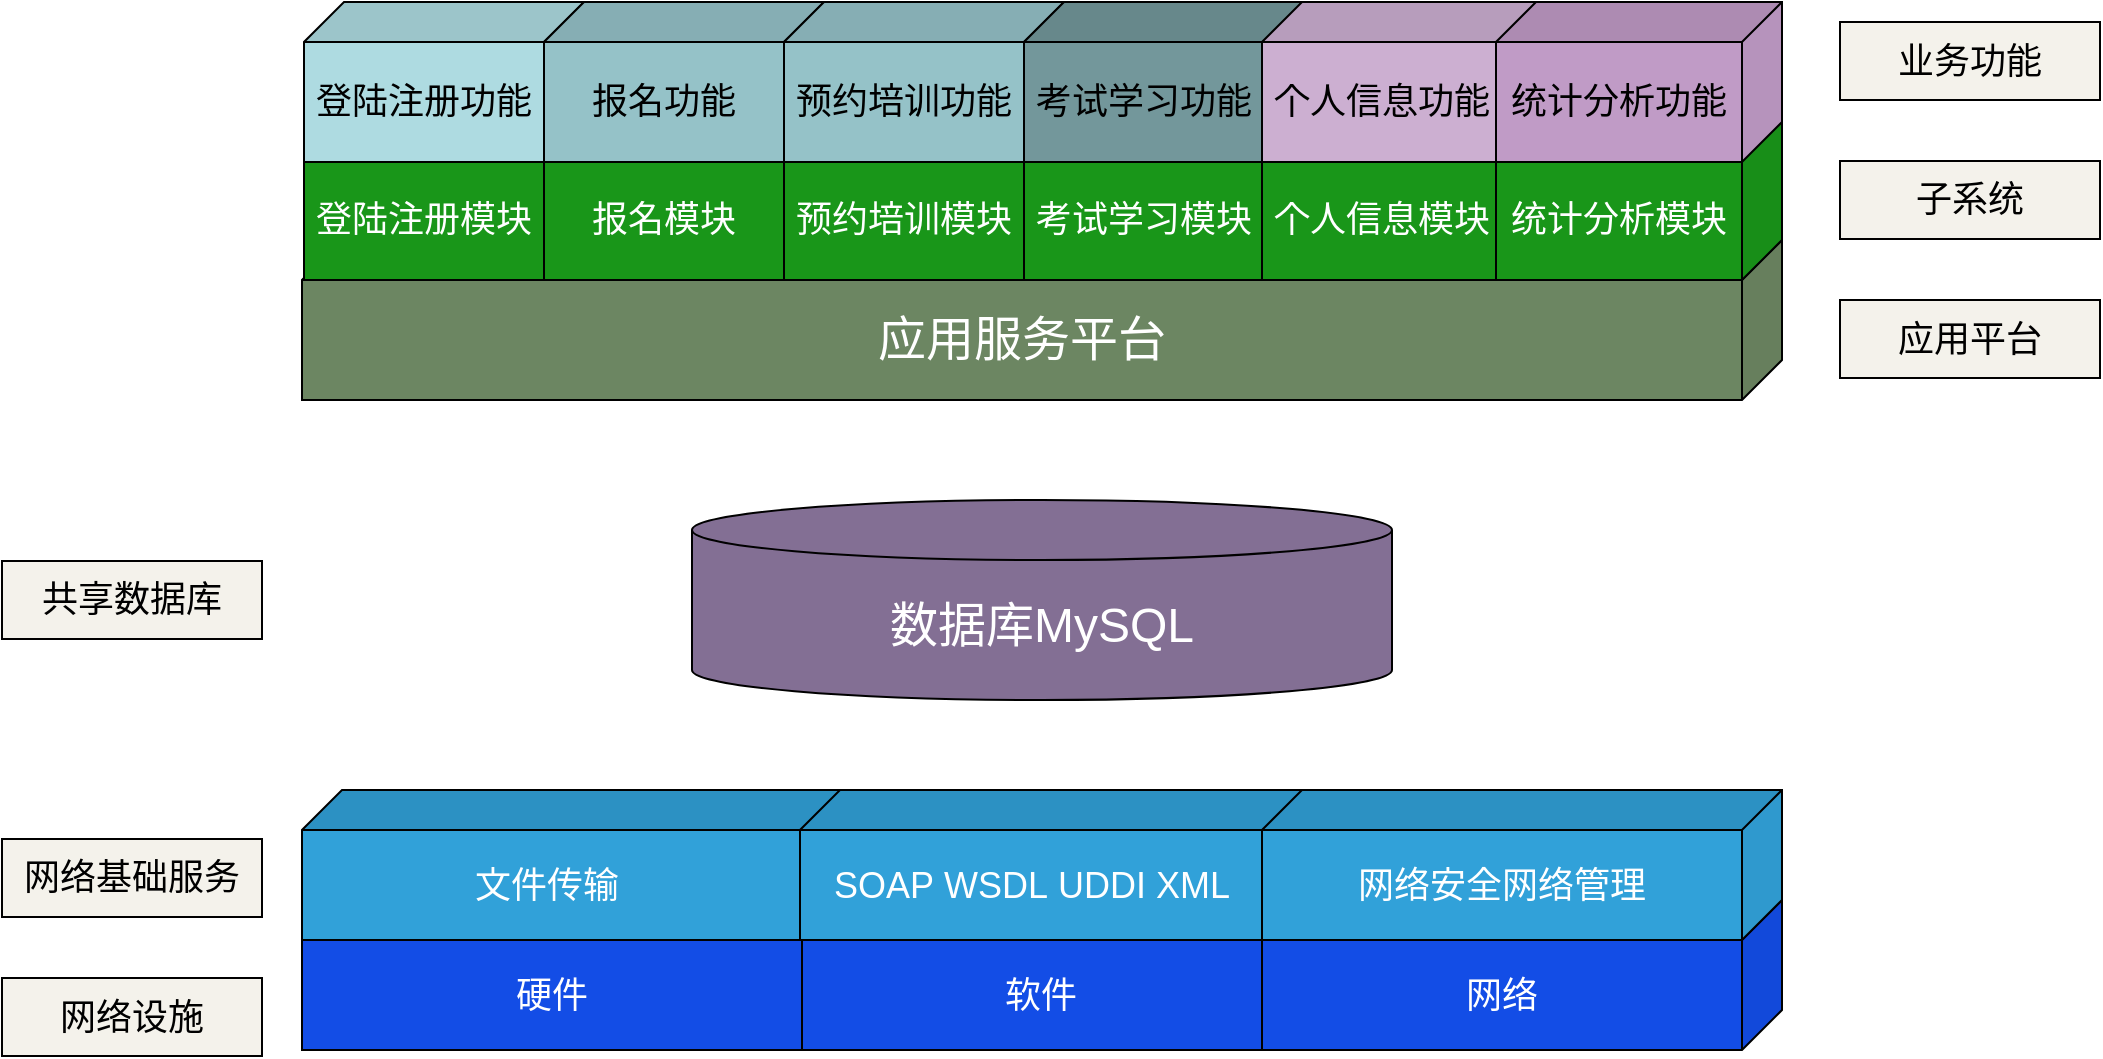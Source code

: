 <mxfile version="21.3.0" type="github">
  <diagram name="第 1 页" id="o90v1oV5kcfM9ihSEkNn">
    <mxGraphModel dx="1444" dy="805" grid="0" gridSize="10" guides="1" tooltips="1" connect="1" arrows="1" fold="1" page="1" pageScale="1" pageWidth="827" pageHeight="1169" math="0" shadow="0">
      <root>
        <mxCell id="0" />
        <mxCell id="1" parent="0" />
        <mxCell id="T8VvHmWyisNZIxb9v9QL-16" value="&lt;font color=&quot;#ffffff&quot; style=&quot;font-size: 18px;&quot;&gt;硬件&lt;/font&gt;" style="shape=cube;whiteSpace=wrap;html=1;boundedLbl=1;backgroundOutline=1;darkOpacity=0.05;darkOpacity2=0.1;direction=south;fillColor=#134de6;" vertex="1" parent="1">
          <mxGeometry x="230" y="600" width="270" height="75" as="geometry" />
        </mxCell>
        <mxCell id="T8VvHmWyisNZIxb9v9QL-17" value="&lt;font color=&quot;#ffffff&quot; style=&quot;font-size: 18px;&quot;&gt;软件&lt;/font&gt;" style="shape=cube;whiteSpace=wrap;html=1;boundedLbl=1;backgroundOutline=1;darkOpacity=0.05;darkOpacity2=0.1;direction=south;fillColor=#134de6;" vertex="1" parent="1">
          <mxGeometry x="480" y="600" width="259" height="75" as="geometry" />
        </mxCell>
        <mxCell id="T8VvHmWyisNZIxb9v9QL-18" value="&lt;font color=&quot;#ffffff&quot; style=&quot;font-size: 18px;&quot;&gt;网络&lt;/font&gt;" style="shape=cube;whiteSpace=wrap;html=1;boundedLbl=1;backgroundOutline=1;darkOpacity=0.05;darkOpacity2=0.1;direction=south;fillColor=#134de6;" vertex="1" parent="1">
          <mxGeometry x="710" y="600" width="260" height="75" as="geometry" />
        </mxCell>
        <mxCell id="T8VvHmWyisNZIxb9v9QL-1" value="&lt;font color=&quot;#ffffff&quot; style=&quot;font-size: 24px;&quot;&gt;应用服务平台&lt;/font&gt;" style="shape=cube;whiteSpace=wrap;html=1;boundedLbl=1;backgroundOutline=1;darkOpacity=0.05;darkOpacity2=0.1;direction=south;fillColor=#6c8662;" vertex="1" parent="1">
          <mxGeometry x="230" y="270" width="740" height="80" as="geometry" />
        </mxCell>
        <mxCell id="T8VvHmWyisNZIxb9v9QL-3" value="&lt;font style=&quot;font-size: 18px;&quot;&gt;登陆注册模块&lt;/font&gt;" style="shape=cube;whiteSpace=wrap;html=1;boundedLbl=1;backgroundOutline=1;darkOpacity=0.05;darkOpacity2=0.1;direction=south;fillColor=#199619;fontColor=#FFFFFF;" vertex="1" parent="1">
          <mxGeometry x="231" y="210" width="140" height="80" as="geometry" />
        </mxCell>
        <mxCell id="T8VvHmWyisNZIxb9v9QL-4" value="&lt;font style=&quot;font-size: 18px;&quot;&gt;报名模块&lt;/font&gt;" style="shape=cube;whiteSpace=wrap;html=1;boundedLbl=1;backgroundOutline=1;darkOpacity=0.05;darkOpacity2=0.1;direction=south;fillColor=#199619;fontColor=#FFFFFF;" vertex="1" parent="1">
          <mxGeometry x="351" y="210" width="140" height="80" as="geometry" />
        </mxCell>
        <mxCell id="T8VvHmWyisNZIxb9v9QL-5" value="&lt;font style=&quot;font-size: 18px;&quot;&gt;预约培训模块&lt;/font&gt;" style="shape=cube;whiteSpace=wrap;html=1;boundedLbl=1;backgroundOutline=1;darkOpacity=0.05;darkOpacity2=0.1;direction=south;fillColor=#199619;fontColor=#FFFFFF;" vertex="1" parent="1">
          <mxGeometry x="471" y="210" width="140" height="80" as="geometry" />
        </mxCell>
        <mxCell id="T8VvHmWyisNZIxb9v9QL-6" value="&lt;font style=&quot;font-size: 18px;&quot;&gt;考试学习模块&lt;/font&gt;" style="shape=cube;whiteSpace=wrap;html=1;boundedLbl=1;backgroundOutline=1;darkOpacity=0.05;darkOpacity2=0.1;direction=south;fillColor=#199619;fontColor=#FFFFFF;" vertex="1" parent="1">
          <mxGeometry x="591" y="210" width="140" height="80" as="geometry" />
        </mxCell>
        <mxCell id="T8VvHmWyisNZIxb9v9QL-7" value="&lt;font style=&quot;font-size: 18px;&quot;&gt;个人信息模块&lt;/font&gt;" style="shape=cube;whiteSpace=wrap;html=1;boundedLbl=1;backgroundOutline=1;darkOpacity=0.05;darkOpacity2=0.1;direction=south;fillColor=#199619;fontColor=#FFFFFF;" vertex="1" parent="1">
          <mxGeometry x="710" y="210" width="140" height="80" as="geometry" />
        </mxCell>
        <mxCell id="T8VvHmWyisNZIxb9v9QL-8" value="&lt;font style=&quot;font-size: 18px;&quot;&gt;统计分析模块&lt;/font&gt;" style="shape=cube;whiteSpace=wrap;html=1;boundedLbl=1;backgroundOutline=1;darkOpacity=0.05;darkOpacity2=0.1;direction=south;fillColor=#199619;fontColor=#FFFFFF;" vertex="1" parent="1">
          <mxGeometry x="827" y="210" width="143" height="80" as="geometry" />
        </mxCell>
        <mxCell id="T8VvHmWyisNZIxb9v9QL-9" value="&lt;font color=&quot;#ffffff&quot; style=&quot;font-size: 24px;&quot;&gt;数据库MySQL&lt;/font&gt;" style="shape=cylinder3;whiteSpace=wrap;html=1;boundedLbl=1;backgroundOutline=1;size=15;fillColor=#836f94;" vertex="1" parent="1">
          <mxGeometry x="425" y="400" width="350" height="100" as="geometry" />
        </mxCell>
        <mxCell id="T8VvHmWyisNZIxb9v9QL-10" value="&lt;font color=&quot;#ffffff&quot; style=&quot;font-size: 18px;&quot;&gt;文件传输&amp;nbsp;&lt;/font&gt;" style="shape=cube;whiteSpace=wrap;html=1;boundedLbl=1;backgroundOutline=1;darkOpacity=0.05;darkOpacity2=0.1;direction=south;fillColor=#31a1d9;" vertex="1" parent="1">
          <mxGeometry x="230" y="545" width="270" height="75" as="geometry" />
        </mxCell>
        <mxCell id="T8VvHmWyisNZIxb9v9QL-14" value="&lt;font color=&quot;#ffffff&quot; style=&quot;font-size: 18px;&quot;&gt;SOAP&amp;nbsp;WSDL&amp;nbsp;UDDI XML&lt;/font&gt;" style="shape=cube;whiteSpace=wrap;html=1;boundedLbl=1;backgroundOutline=1;darkOpacity=0.05;darkOpacity2=0.1;direction=south;fillColor=#31a1d9;" vertex="1" parent="1">
          <mxGeometry x="479" y="545" width="252" height="75" as="geometry" />
        </mxCell>
        <mxCell id="T8VvHmWyisNZIxb9v9QL-15" value="&lt;font color=&quot;#ffffff&quot; style=&quot;font-size: 18px;&quot;&gt;网络安全网络管理&lt;/font&gt;" style="shape=cube;whiteSpace=wrap;html=1;boundedLbl=1;backgroundOutline=1;darkOpacity=0.05;darkOpacity2=0.1;direction=south;fillColor=#31a1d9;" vertex="1" parent="1">
          <mxGeometry x="710" y="545" width="260" height="75" as="geometry" />
        </mxCell>
        <mxCell id="T8VvHmWyisNZIxb9v9QL-19" value="&lt;font style=&quot;font-size: 18px;&quot;&gt;登陆注册功能&lt;/font&gt;" style="shape=cube;whiteSpace=wrap;html=1;boundedLbl=1;backgroundOutline=1;darkOpacity=0.05;darkOpacity2=0.1;direction=south;fillColor=#aedbe1;" vertex="1" parent="1">
          <mxGeometry x="231" y="151" width="140" height="80" as="geometry" />
        </mxCell>
        <mxCell id="T8VvHmWyisNZIxb9v9QL-20" value="&lt;font style=&quot;font-size: 18px;&quot;&gt;报名功能&lt;/font&gt;" style="shape=cube;whiteSpace=wrap;html=1;boundedLbl=1;backgroundOutline=1;darkOpacity=0.05;darkOpacity2=0.1;direction=south;fillColor=#95c2c8;" vertex="1" parent="1">
          <mxGeometry x="351" y="151" width="140" height="80" as="geometry" />
        </mxCell>
        <mxCell id="T8VvHmWyisNZIxb9v9QL-21" value="&lt;font style=&quot;font-size: 18px;&quot;&gt;预约培训功能&lt;/font&gt;" style="shape=cube;whiteSpace=wrap;html=1;boundedLbl=1;backgroundOutline=1;darkOpacity=0.05;darkOpacity2=0.1;direction=south;fillColor=#95c2c8;" vertex="1" parent="1">
          <mxGeometry x="471" y="151" width="140" height="80" as="geometry" />
        </mxCell>
        <mxCell id="T8VvHmWyisNZIxb9v9QL-22" value="&lt;font style=&quot;font-size: 18px;&quot;&gt;考试学习功能&lt;/font&gt;" style="shape=cube;whiteSpace=wrap;html=1;boundedLbl=1;backgroundOutline=1;darkOpacity=0.05;darkOpacity2=0.1;direction=south;fillColor=#73979b;" vertex="1" parent="1">
          <mxGeometry x="591" y="151" width="140" height="80" as="geometry" />
        </mxCell>
        <mxCell id="T8VvHmWyisNZIxb9v9QL-23" value="&lt;font style=&quot;font-size: 18px;&quot;&gt;个人信息功能&lt;/font&gt;" style="shape=cube;whiteSpace=wrap;html=1;boundedLbl=1;backgroundOutline=1;darkOpacity=0.05;darkOpacity2=0.1;direction=south;fillColor=#ccafd1;" vertex="1" parent="1">
          <mxGeometry x="710" y="151" width="140" height="80" as="geometry" />
        </mxCell>
        <mxCell id="T8VvHmWyisNZIxb9v9QL-24" value="&lt;font style=&quot;font-size: 18px;&quot;&gt;统计分析功能&lt;/font&gt;" style="shape=cube;whiteSpace=wrap;html=1;boundedLbl=1;backgroundOutline=1;darkOpacity=0.05;darkOpacity2=0.1;direction=south;fillColor=#c09bc6;" vertex="1" parent="1">
          <mxGeometry x="827" y="151" width="143" height="80" as="geometry" />
        </mxCell>
        <mxCell id="T8VvHmWyisNZIxb9v9QL-25" value="&lt;font style=&quot;font-size: 18px;&quot;&gt;业务功能&lt;/font&gt;" style="rounded=0;whiteSpace=wrap;html=1;fillColor=#f4f2eb;" vertex="1" parent="1">
          <mxGeometry x="999" y="161" width="130" height="39" as="geometry" />
        </mxCell>
        <mxCell id="T8VvHmWyisNZIxb9v9QL-26" value="&lt;font style=&quot;font-size: 18px;&quot;&gt;子系统&lt;/font&gt;" style="rounded=0;whiteSpace=wrap;html=1;fillColor=#f4f2eb;" vertex="1" parent="1">
          <mxGeometry x="999" y="230.5" width="130" height="39" as="geometry" />
        </mxCell>
        <mxCell id="T8VvHmWyisNZIxb9v9QL-27" value="&lt;font style=&quot;font-size: 18px;&quot;&gt;应用平台&lt;/font&gt;" style="rounded=0;whiteSpace=wrap;html=1;fillColor=#f4f2eb;" vertex="1" parent="1">
          <mxGeometry x="999" y="300" width="130" height="39" as="geometry" />
        </mxCell>
        <mxCell id="T8VvHmWyisNZIxb9v9QL-28" value="&lt;font style=&quot;font-size: 18px;&quot;&gt;共享数据库&lt;/font&gt;" style="rounded=0;whiteSpace=wrap;html=1;fillColor=#f4f2eb;" vertex="1" parent="1">
          <mxGeometry x="80" y="430.5" width="130" height="39" as="geometry" />
        </mxCell>
        <mxCell id="T8VvHmWyisNZIxb9v9QL-29" value="&lt;font style=&quot;font-size: 18px;&quot;&gt;网络基础服务&lt;/font&gt;" style="rounded=0;whiteSpace=wrap;html=1;fillColor=#f4f2eb;" vertex="1" parent="1">
          <mxGeometry x="80" y="569.5" width="130" height="39" as="geometry" />
        </mxCell>
        <mxCell id="T8VvHmWyisNZIxb9v9QL-30" value="&lt;font style=&quot;font-size: 18px;&quot;&gt;网络设施&lt;/font&gt;" style="rounded=0;whiteSpace=wrap;html=1;fillColor=#f4f2eb;" vertex="1" parent="1">
          <mxGeometry x="80" y="639" width="130" height="39" as="geometry" />
        </mxCell>
      </root>
    </mxGraphModel>
  </diagram>
</mxfile>
